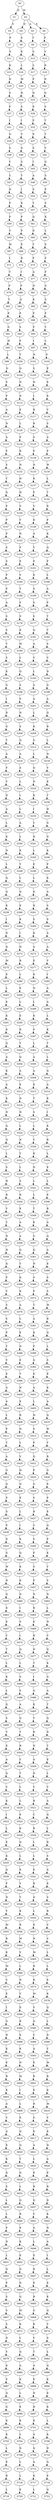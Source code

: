 strict digraph  {
	S0 -> S1 [ label = D ];
	S0 -> S2 [ label = M ];
	S1 -> S3 [ label = S ];
	S2 -> S4 [ label = D ];
	S2 -> S5 [ label = A ];
	S2 -> S6 [ label = E ];
	S3 -> S7 [ label = P ];
	S4 -> S8 [ label = S ];
	S5 -> S9 [ label = T ];
	S6 -> S10 [ label = P ];
	S7 -> S11 [ label = S ];
	S8 -> S12 [ label = E ];
	S9 -> S13 [ label = S ];
	S10 -> S14 [ label = V ];
	S11 -> S15 [ label = K ];
	S12 -> S16 [ label = L ];
	S13 -> S17 [ label = L ];
	S14 -> S18 [ label = R ];
	S15 -> S19 [ label = D ];
	S16 -> S20 [ label = M ];
	S17 -> S21 [ label = F ];
	S18 -> S22 [ label = D ];
	S19 -> S23 [ label = S ];
	S20 -> S24 [ label = H ];
	S21 -> S25 [ label = D ];
	S22 -> S26 [ label = Q ];
	S23 -> S27 [ label = F ];
	S24 -> S28 [ label = S ];
	S25 -> S29 [ label = E ];
	S26 -> S30 [ label = S ];
	S27 -> S31 [ label = I ];
	S28 -> S32 [ label = I ];
	S29 -> S33 [ label = P ];
	S30 -> S34 [ label = T ];
	S31 -> S35 [ label = G ];
	S32 -> S36 [ label = V ];
	S33 -> S37 [ label = P ];
	S34 -> S38 [ label = T ];
	S35 -> S39 [ label = S ];
	S36 -> S40 [ label = G ];
	S37 -> S41 [ label = S ];
	S38 -> S42 [ label = V ];
	S39 -> S43 [ label = Y ];
	S40 -> S44 [ label = S ];
	S41 -> S45 [ label = I ];
	S42 -> S46 [ label = G ];
	S43 -> S47 [ label = Y ];
	S44 -> S48 [ label = Y ];
	S45 -> S49 [ label = A ];
	S46 -> S50 [ label = S ];
	S47 -> S51 [ label = Q ];
	S48 -> S52 [ label = I ];
	S49 -> S53 [ label = S ];
	S50 -> S54 [ label = P ];
	S51 -> S55 [ label = P ];
	S52 -> S56 [ label = K ];
	S53 -> S57 [ label = Y ];
	S54 -> S58 [ label = S ];
	S55 -> S59 [ label = P ];
	S56 -> S60 [ label = P ];
	S57 -> S61 [ label = Q ];
	S58 -> S62 [ label = K ];
	S59 -> S63 [ label = V ];
	S60 -> S64 [ label = P ];
	S61 -> S65 [ label = D ];
	S62 -> S66 [ label = L ];
	S63 -> S67 [ label = M ];
	S64 -> S68 [ label = E ];
	S65 -> S69 [ label = Y ];
	S66 -> S70 [ label = S ];
	S67 -> S71 [ label = I ];
	S68 -> S72 [ label = R ];
	S69 -> S73 [ label = P ];
	S70 -> S74 [ label = F ];
	S71 -> S75 [ label = T ];
	S72 -> S76 [ label = I ];
	S73 -> S77 [ label = A ];
	S74 -> S78 [ label = F ];
	S75 -> S79 [ label = P ];
	S76 -> S80 [ label = F ];
	S77 -> S81 [ label = N ];
	S78 -> S82 [ label = G ];
	S79 -> S83 [ label = T ];
	S80 -> S84 [ label = A ];
	S81 -> S85 [ label = K ];
	S82 -> S86 [ label = S ];
	S83 -> S87 [ label = P ];
	S84 -> S88 [ label = P ];
	S85 -> S89 [ label = P ];
	S86 -> S90 [ label = F ];
	S87 -> S91 [ label = G ];
	S88 -> S92 [ label = S ];
	S89 -> S93 [ label = F ];
	S90 -> S94 [ label = Y ];
	S91 -> S95 [ label = H ];
	S92 -> S96 [ label = F ];
	S93 -> S97 [ label = I ];
	S94 -> S98 [ label = L ];
	S95 -> S99 [ label = L ];
	S96 -> S100 [ label = T ];
	S97 -> S101 [ label = N ];
	S98 -> S102 [ label = P ];
	S99 -> S103 [ label = G ];
	S100 -> S104 [ label = Q ];
	S101 -> S105 [ label = S ];
	S102 -> S106 [ label = P ];
	S103 -> S107 [ label = S ];
	S104 -> S108 [ label = N ];
	S105 -> S109 [ label = N ];
	S106 -> S110 [ label = E ];
	S107 -> S111 [ label = P ];
	S108 -> S112 [ label = D ];
	S109 -> S113 [ label = I ];
	S110 -> S114 [ label = K ];
	S111 -> S115 [ label = A ];
	S112 -> S116 [ label = E ];
	S113 -> S117 [ label = R ];
	S114 -> S118 [ label = V ];
	S115 -> S119 [ label = N ];
	S116 -> S120 [ label = L ];
	S117 -> S121 [ label = R ];
	S118 -> S122 [ label = S ];
	S119 -> S123 [ label = A ];
	S120 -> S124 [ label = P ];
	S121 -> S125 [ label = S ];
	S122 -> S126 [ label = A ];
	S123 -> S127 [ label = F ];
	S124 -> S128 [ label = R ];
	S125 -> S129 [ label = P ];
	S126 -> S130 [ label = P ];
	S127 -> S131 [ label = S ];
	S128 -> S132 [ label = N ];
	S129 -> S133 [ label = N ];
	S130 -> S134 [ label = W ];
	S131 -> S135 [ label = T ];
	S132 -> S136 [ label = H ];
	S133 -> S137 [ label = K ];
	S134 -> S138 [ label = L ];
	S135 -> S139 [ label = Q ];
	S136 -> S140 [ label = H ];
	S137 -> S141 [ label = P ];
	S138 -> S142 [ label = T ];
	S139 -> S143 [ label = P ];
	S140 -> S144 [ label = S ];
	S141 -> S145 [ label = V ];
	S142 -> S146 [ label = R ];
	S143 -> S147 [ label = P ];
	S144 -> S148 [ label = V ];
	S145 -> S149 [ label = K ];
	S146 -> S150 [ label = F ];
	S147 -> S151 [ label = P ];
	S148 -> S152 [ label = N ];
	S149 -> S153 [ label = A ];
	S150 -> S154 [ label = K ];
	S151 -> S155 [ label = S ];
	S152 -> S156 [ label = F ];
	S153 -> S157 [ label = Y ];
	S154 -> S158 [ label = Q ];
	S155 -> S159 [ label = S ];
	S156 -> S160 [ label = E ];
	S157 -> S161 [ label = P ];
	S158 -> S162 [ label = P ];
	S159 -> S163 [ label = P ];
	S160 -> S164 [ label = V ];
	S161 -> S165 [ label = E ];
	S162 -> S166 [ label = L ];
	S163 -> S167 [ label = P ];
	S164 -> S168 [ label = T ];
	S165 -> S169 [ label = S ];
	S166 -> S170 [ label = A ];
	S167 -> S171 [ label = A ];
	S168 -> S172 [ label = S ];
	S169 -> S173 [ label = S ];
	S170 -> S174 [ label = P ];
	S171 -> S175 [ label = S ];
	S172 -> S176 [ label = P ];
	S173 -> S177 [ label = S ];
	S174 -> S178 [ label = T ];
	S175 -> S179 [ label = S ];
	S176 -> S180 [ label = K ];
	S177 -> S181 [ label = Q ];
	S178 -> S182 [ label = T ];
	S179 -> S183 [ label = T ];
	S180 -> S184 [ label = M ];
	S181 -> S185 [ label = A ];
	S182 -> S186 [ label = S ];
	S183 -> S187 [ label = S ];
	S184 -> S188 [ label = L ];
	S185 -> S189 [ label = V ];
	S186 -> S190 [ label = C ];
	S187 -> S191 [ label = K ];
	S188 -> S192 [ label = Q ];
	S189 -> S193 [ label = L ];
	S190 -> S194 [ label = D ];
	S191 -> S195 [ label = G ];
	S192 -> S196 [ label = S ];
	S193 -> S197 [ label = S ];
	S194 -> S198 [ label = G ];
	S195 -> S199 [ label = I ];
	S196 -> S200 [ label = P ];
	S197 -> S201 [ label = A ];
	S198 -> S202 [ label = A ];
	S199 -> S203 [ label = D ];
	S200 -> S204 [ label = N ];
	S201 -> S205 [ label = L ];
	S202 -> S206 [ label = Q ];
	S203 -> S207 [ label = G ];
	S204 -> S208 [ label = S ];
	S205 -> S209 [ label = K ];
	S206 -> S210 [ label = R ];
	S207 -> S211 [ label = T ];
	S208 -> S212 [ label = Q ];
	S209 -> S213 [ label = G ];
	S210 -> S214 [ label = L ];
	S211 -> S215 [ label = A ];
	S212 -> S216 [ label = A ];
	S213 -> S217 [ label = L ];
	S214 -> S218 [ label = N ];
	S215 -> S219 [ label = F ];
	S216 -> S220 [ label = A ];
	S217 -> S221 [ label = Q ];
	S218 -> S222 [ label = V ];
	S219 -> S223 [ label = V ];
	S220 -> S224 [ label = L ];
	S221 -> S225 [ label = D ];
	S222 -> S226 [ label = E ];
	S223 -> S227 [ label = N ];
	S224 -> S228 [ label = I ];
	S225 -> S229 [ label = K ];
	S226 -> S230 [ label = T ];
	S227 -> S231 [ label = A ];
	S228 -> S232 [ label = L ];
	S229 -> S233 [ label = I ];
	S230 -> S234 [ label = H ];
	S231 -> S235 [ label = L ];
	S232 -> S236 [ label = A ];
	S233 -> S237 [ label = Y ];
	S234 -> S238 [ label = G ];
	S235 -> S239 [ label = K ];
	S236 -> S240 [ label = L ];
	S237 -> S241 [ label = N ];
	S238 -> S242 [ label = G ];
	S239 -> S243 [ label = N ];
	S240 -> S244 [ label = K ];
	S241 -> S245 [ label = L ];
	S242 -> S246 [ label = K ];
	S243 -> S247 [ label = L ];
	S244 -> S248 [ label = T ];
	S245 -> S249 [ label = E ];
	S246 -> S250 [ label = P ];
	S247 -> S251 [ label = Q ];
	S248 -> S252 [ label = L ];
	S249 -> S253 [ label = L ];
	S250 -> S254 [ label = E ];
	S251 -> S255 [ label = Q ];
	S252 -> S256 [ label = Q ];
	S253 -> S257 [ label = D ];
	S254 -> S258 [ label = A ];
	S255 -> S259 [ label = K ];
	S256 -> S260 [ label = E ];
	S257 -> S261 [ label = R ];
	S258 -> S262 [ label = S ];
	S259 -> S263 [ label = I ];
	S260 -> S264 [ label = K ];
	S261 -> S265 [ label = S ];
	S262 -> S266 [ label = S ];
	S263 -> S267 [ label = D ];
	S264 -> S268 [ label = I ];
	S265 -> S269 [ label = K ];
	S266 -> S270 [ label = A ];
	S267 -> S271 [ label = Q ];
	S268 -> S272 [ label = H ];
	S269 -> S273 [ label = A ];
	S270 -> S274 [ label = A ];
	S271 -> S275 [ label = M ];
	S272 -> S276 [ label = R ];
	S273 -> S277 [ label = E ];
	S274 -> S278 [ label = V ];
	S275 -> S279 [ label = E ];
	S276 -> S280 [ label = L ];
	S277 -> S281 [ label = K ];
	S278 -> S282 [ label = I ];
	S279 -> S283 [ label = L ];
	S280 -> S284 [ label = E ];
	S281 -> S285 [ label = N ];
	S282 -> S286 [ label = A ];
	S283 -> S287 [ label = E ];
	S284 -> S288 [ label = L ];
	S285 -> S289 [ label = L ];
	S286 -> S290 [ label = A ];
	S287 -> S291 [ label = K ];
	S288 -> S292 [ label = E ];
	S289 -> S293 [ label = K ];
	S290 -> S294 [ label = L ];
	S291 -> S295 [ label = K ];
	S292 -> S296 [ label = R ];
	S293 -> S297 [ label = S ];
	S294 -> S298 [ label = K ];
	S295 -> S299 [ label = Q ];
	S296 -> S300 [ label = T ];
	S297 -> S301 [ label = L ];
	S298 -> S302 [ label = T ];
	S299 -> S303 [ label = A ];
	S300 -> S304 [ label = Q ];
	S301 -> S305 [ label = A ];
	S302 -> S306 [ label = L ];
	S303 -> S307 [ label = K ];
	S304 -> S308 [ label = A ];
	S305 -> S309 [ label = A ];
	S306 -> S310 [ label = Q ];
	S307 -> S311 [ label = A ];
	S308 -> S312 [ label = E ];
	S309 -> S313 [ label = E ];
	S310 -> S314 [ label = A ];
	S311 -> S315 [ label = K ];
	S312 -> S316 [ label = D ];
	S313 -> S317 [ label = T ];
	S314 -> S318 [ label = K ];
	S315 -> S319 [ label = N ];
	S316 -> S320 [ label = N ];
	S317 -> S321 [ label = S ];
	S318 -> S322 [ label = I ];
	S319 -> S323 [ label = Q ];
	S320 -> S324 [ label = L ];
	S321 -> S325 [ label = L ];
	S322 -> S326 [ label = K ];
	S323 -> S327 [ label = Q ];
	S324 -> S328 [ label = N ];
	S325 -> S329 [ label = Y ];
	S326 -> S330 [ label = R ];
	S327 -> S331 [ label = L ];
	S328 -> S332 [ label = T ];
	S329 -> S333 [ label = K ];
	S330 -> S334 [ label = L ];
	S331 -> S335 [ label = S ];
	S332 -> S336 [ label = L ];
	S333 -> S337 [ label = D ];
	S334 -> S338 [ label = E ];
	S335 -> S339 [ label = H ];
	S336 -> S340 [ label = S ];
	S337 -> S341 [ label = L ];
	S338 -> S342 [ label = L ];
	S339 -> S343 [ label = R ];
	S340 -> S344 [ label = R ];
	S341 -> S345 [ label = L ];
	S342 -> S346 [ label = E ];
	S343 -> S347 [ label = V ];
	S344 -> S348 [ label = E ];
	S345 -> S349 [ label = T ];
	S346 -> S350 [ label = R ];
	S347 -> S351 [ label = T ];
	S348 -> S352 [ label = A ];
	S349 -> S353 [ label = K ];
	S350 -> S354 [ label = A ];
	S351 -> S355 [ label = N ];
	S352 -> S356 [ label = A ];
	S353 -> S357 [ label = S ];
	S354 -> S358 [ label = Q ];
	S355 -> S359 [ label = H ];
	S356 -> S360 [ label = Q ];
	S357 -> S361 [ label = Q ];
	S358 -> S362 [ label = A ];
	S359 -> S363 [ label = Q ];
	S360 -> S364 [ label = Y ];
	S361 -> S365 [ label = N ];
	S362 -> S366 [ label = E ];
	S363 -> S367 [ label = P ];
	S364 -> S368 [ label = K ];
	S365 -> S369 [ label = S ];
	S366 -> S370 [ label = S ];
	S367 -> S371 [ label = V ];
	S368 -> S372 [ label = K ];
	S369 -> S373 [ label = P ];
	S370 -> S374 [ label = S ];
	S371 -> S375 [ label = S ];
	S372 -> S376 [ label = A ];
	S373 -> S377 [ label = T ];
	S374 -> S378 [ label = M ];
	S375 -> S379 [ label = S ];
	S376 -> S380 [ label = L ];
	S377 -> S381 [ label = A ];
	S378 -> S382 [ label = R ];
	S379 -> S383 [ label = P ];
	S380 -> S384 [ label = E ];
	S381 -> S385 [ label = K ];
	S382 -> S386 [ label = Q ];
	S383 -> S387 [ label = Y ];
	S384 -> S388 [ label = D ];
	S385 -> S389 [ label = P ];
	S386 -> S390 [ label = L ];
	S387 -> S391 [ label = V ];
	S388 -> S392 [ label = E ];
	S389 -> S393 [ label = A ];
	S390 -> S394 [ label = S ];
	S391 -> S395 [ label = E ];
	S392 -> S396 [ label = T ];
	S393 -> S397 [ label = E ];
	S394 -> S398 [ label = E ];
	S395 -> S399 [ label = A ];
	S396 -> S400 [ label = N ];
	S397 -> S401 [ label = A ];
	S398 -> S402 [ label = K ];
	S399 -> S403 [ label = A ];
	S400 -> S404 [ label = E ];
	S401 -> S405 [ label = L ];
	S402 -> S406 [ label = A ];
	S403 -> S407 [ label = L ];
	S404 -> S408 [ label = R ];
	S405 -> S409 [ label = H ];
	S406 -> S410 [ label = Q ];
	S407 -> S411 [ label = P ];
	S408 -> S412 [ label = N ];
	S409 -> S413 [ label = S ];
	S410 -> S414 [ label = W ];
	S411 -> S415 [ label = T ];
	S412 -> S416 [ label = L ];
	S413 -> S417 [ label = P ];
	S414 -> S418 [ label = Y ];
	S415 -> S419 [ label = A ];
	S416 -> S420 [ label = V ];
	S417 -> S421 [ label = Q ];
	S418 -> S422 [ label = R ];
	S419 -> S423 [ label = G ];
	S420 -> S424 [ label = H ];
	S421 -> S425 [ label = P ];
	S422 -> S426 [ label = G ];
	S423 -> S427 [ label = Q ];
	S424 -> S428 [ label = Q ];
	S425 -> S429 [ label = G ];
	S426 -> S430 [ label = E ];
	S427 -> S431 [ label = P ];
	S428 -> S432 [ label = E ];
	S429 -> S433 [ label = S ];
	S430 -> S434 [ label = P ];
	S431 -> S435 [ label = G ];
	S432 -> S436 [ label = L ];
	S433 -> S437 [ label = R ];
	S434 -> S438 [ label = E ];
	S435 -> S439 [ label = P ];
	S436 -> S440 [ label = I ];
	S437 -> S441 [ label = Y ];
	S438 -> S442 [ label = Q ];
	S439 -> S443 [ label = D ];
	S440 -> S444 [ label = K ];
	S441 -> S445 [ label = S ];
	S442 -> S446 [ label = P ];
	S443 -> S447 [ label = G ];
	S444 -> S448 [ label = Q ];
	S445 -> S449 [ label = P ];
	S446 -> S450 [ label = K ];
	S447 -> S451 [ label = W ];
	S448 -> S452 [ label = K ];
	S449 -> S453 [ label = S ];
	S450 -> S454 [ label = T ];
	S451 -> S455 [ label = N ];
	S452 -> S456 [ label = K ];
	S453 -> S457 [ label = P ];
	S454 -> S458 [ label = S ];
	S455 -> S459 [ label = Q ];
	S456 -> S460 [ label = D ];
	S457 -> S461 [ label = N ];
	S458 -> S462 [ label = N ];
	S459 -> S463 [ label = E ];
	S460 -> S464 [ label = I ];
	S461 -> S465 [ label = R ];
	S462 -> S466 [ label = L ];
	S463 -> S467 [ label = E ];
	S464 -> S468 [ label = S ];
	S465 -> S469 [ label = E ];
	S466 -> S470 [ label = N ];
	S467 -> S471 [ label = Y ];
	S468 -> S472 [ label = I ];
	S469 -> S473 [ label = R ];
	S470 -> S474 [ label = V ];
	S471 -> S475 [ label = T ];
	S472 -> S476 [ label = Q ];
	S473 -> S477 [ label = N ];
	S474 -> S478 [ label = Q ];
	S475 -> S479 [ label = L ];
	S476 -> S480 [ label = L ];
	S477 -> S481 [ label = T ];
	S478 -> S482 [ label = K ];
	S479 -> S483 [ label = K ];
	S480 -> S484 [ label = S ];
	S481 -> S485 [ label = I ];
	S482 -> S486 [ label = G ];
	S483 -> S487 [ label = L ];
	S484 -> S488 [ label = S ];
	S485 -> S489 [ label = G ];
	S486 -> S490 [ label = A ];
	S487 -> S491 [ label = Q ];
	S488 -> S492 [ label = A ];
	S489 -> S493 [ label = K ];
	S490 -> S494 [ label = T ];
	S491 -> S495 [ label = S ];
	S492 -> S496 [ label = Q ];
	S493 -> S497 [ label = T ];
	S494 -> S498 [ label = Q ];
	S495 -> S499 [ label = V ];
	S496 -> S500 [ label = T ];
	S497 -> S501 [ label = R ];
	S498 -> S502 [ label = D ];
	S499 -> S503 [ label = E ];
	S500 -> S504 [ label = R ];
	S501 -> S505 [ label = N ];
	S502 -> S506 [ label = T ];
	S503 -> S507 [ label = A ];
	S504 -> S508 [ label = C ];
	S505 -> S509 [ label = A ];
	S506 -> S510 [ label = E ];
	S507 -> S511 [ label = Q ];
	S508 -> S512 [ label = T ];
	S509 -> S513 [ label = D ];
	S510 -> S514 [ label = L ];
	S511 -> S515 [ label = C ];
	S512 -> S516 [ label = L ];
	S513 -> S517 [ label = T ];
	S514 -> S518 [ label = V ];
	S515 -> S519 [ label = K ];
	S516 -> S520 [ label = L ];
	S517 -> S521 [ label = R ];
	S518 -> S522 [ label = A ];
	S519 -> S523 [ label = I ];
	S520 -> S524 [ label = E ];
	S521 -> S525 [ label = C ];
	S522 -> S526 [ label = Q ];
	S523 -> S527 [ label = L ];
	S524 -> S528 [ label = K ];
	S525 -> S529 [ label = R ];
	S526 -> S530 [ label = L ];
	S527 -> S531 [ label = E ];
	S528 -> S532 [ label = Q ];
	S529 -> S533 [ label = L ];
	S530 -> S534 [ label = R ];
	S531 -> S535 [ label = K ];
	S532 -> S536 [ label = L ];
	S533 -> S537 [ label = L ];
	S534 -> S538 [ label = S ];
	S535 -> S539 [ label = Q ];
	S536 -> S540 [ label = E ];
	S537 -> S541 [ label = E ];
	S538 -> S542 [ label = A ];
	S539 -> S543 [ label = F ];
	S540 -> S544 [ label = Y ];
	S541 -> S545 [ label = R ];
	S542 -> S546 [ label = E ];
	S543 -> S547 [ label = N ];
	S544 -> S548 [ label = T ];
	S545 -> S549 [ label = Q ];
	S546 -> S550 [ label = S ];
	S547 -> S551 [ label = Y ];
	S548 -> S552 [ label = K ];
	S549 -> S553 [ label = L ];
	S550 -> S554 [ label = R ];
	S551 -> S555 [ label = M ];
	S552 -> S556 [ label = R ];
	S553 -> S557 [ label = E ];
	S554 -> S558 [ label = C ];
	S555 -> S559 [ label = R ];
	S556 -> S560 [ label = M ];
	S557 -> S561 [ label = N ];
	S558 -> S562 [ label = C ];
	S559 -> S563 [ label = K ];
	S560 -> S564 [ label = V ];
	S561 -> S565 [ label = M ];
	S562 -> S566 [ label = L ];
	S563 -> S567 [ label = M ];
	S564 -> S568 [ label = L ];
	S565 -> S569 [ label = R ];
	S566 -> S570 [ label = L ];
	S567 -> S571 [ label = V ];
	S568 -> S572 [ label = N ];
	S569 -> S573 [ label = R ];
	S570 -> S574 [ label = E ];
	S571 -> S575 [ label = E ];
	S572 -> S576 [ label = V ];
	S573 -> S577 [ label = M ];
	S574 -> S578 [ label = K ];
	S575 -> S579 [ label = I ];
	S576 -> S580 [ label = E ];
	S577 -> S581 [ label = V ];
	S578 -> S582 [ label = Q ];
	S579 -> S583 [ label = G ];
	S580 -> S584 [ label = R ];
	S581 -> S585 [ label = Q ];
	S582 -> S586 [ label = L ];
	S583 -> S587 [ label = N ];
	S584 -> S588 [ label = E ];
	S585 -> S589 [ label = C ];
	S586 -> S590 [ label = D ];
	S587 -> S591 [ label = K ];
	S588 -> S592 [ label = K ];
	S589 -> S593 [ label = A ];
	S590 -> S594 [ label = Y ];
	S591 -> S595 [ label = E ];
	S592 -> S596 [ label = N ];
	S593 -> S597 [ label = E ];
	S594 -> S598 [ label = M ];
	S595 -> S599 [ label = R ];
	S596 -> S600 [ label = M ];
	S597 -> S601 [ label = R ];
	S598 -> S602 [ label = R ];
	S599 -> S603 [ label = K ];
	S600 -> S604 [ label = I ];
	S601 -> S605 [ label = E ];
	S602 -> S606 [ label = K ];
	S603 -> S607 [ label = A ];
	S604 -> S608 [ label = L ];
	S605 -> S609 [ label = R ];
	S606 -> S610 [ label = M ];
	S607 -> S611 [ label = V ];
	S608 -> S612 [ label = E ];
	S609 -> S613 [ label = G ];
	S610 -> S614 [ label = V ];
	S611 -> S615 [ label = A ];
	S612 -> S616 [ label = Q ];
	S613 -> S617 [ label = E ];
	S614 -> S618 [ label = E ];
	S615 -> S619 [ label = E ];
	S616 -> S620 [ label = Q ];
	S617 -> S621 [ label = A ];
	S618 -> S622 [ label = N ];
	S619 -> S623 [ label = K ];
	S620 -> S624 [ label = T ];
	S621 -> S625 [ label = L ];
	S622 -> S626 [ label = A ];
	S623 -> S627 [ label = Q ];
	S624 -> S628 [ label = Q ];
	S625 -> S629 [ label = E ];
	S626 -> S630 [ label = E ];
	S627 -> S631 [ label = S ];
	S628 -> S632 [ label = L ];
	S629 -> S633 [ label = R ];
	S630 -> S634 [ label = R ];
	S631 -> S635 [ label = L ];
	S632 -> S636 [ label = Q ];
	S633 -> S637 [ label = Q ];
	S634 -> S638 [ label = D ];
	S635 -> S639 [ label = L ];
	S636 -> S640 [ label = R ];
	S637 -> S641 [ label = V ];
	S638 -> S642 [ label = K ];
	S639 -> S643 [ label = P ];
	S640 -> S644 [ label = E ];
	S641 -> S645 [ label = A ];
	S642 -> S646 [ label = N ];
	S643 -> S647 [ label = N ];
	S644 -> S648 [ label = K ];
	S645 -> S649 [ label = L ];
	S646 -> S650 [ label = A ];
	S647 -> S651 [ label = L ];
	S648 -> S652 [ label = E ];
	S649 -> S653 [ label = E ];
	S650 -> S654 [ label = I ];
	S651 -> S655 [ label = Q ];
	S652 -> S656 [ label = Q ];
	S653 -> S657 [ label = R ];
	S654 -> S658 [ label = L ];
	S655 -> S659 [ label = P ];
	S656 -> S660 [ label = D ];
	S657 -> S661 [ label = E ];
	S658 -> S662 [ label = E ];
	S659 -> S663 [ label = S ];
	S660 -> S664 [ label = Q ];
	S661 -> S665 [ label = R ];
	S662 -> S666 [ label = K ];
	S663 -> S667 [ label = S ];
	S664 -> S668 [ label = M ];
	S665 -> S669 [ label = G ];
	S666 -> S670 [ label = Q ];
	S667 -> S671 [ label = S ];
	S668 -> S672 [ label = K ];
	S669 -> S673 [ label = R ];
	S670 -> S674 [ label = V ];
	S671 -> S675 [ label = D ];
	S672 -> S676 [ label = L ];
	S673 -> S677 [ label = V ];
	S674 -> S678 [ label = S ];
	S675 -> S679 [ label = V ];
	S676 -> S680 [ label = Q ];
	S677 -> S681 [ label = T ];
	S678 -> S682 [ label = L ];
	S679 -> S683 [ label = K ];
	S680 -> S684 [ label = A ];
	S681 -> S685 [ label = A ];
	S682 -> S686 [ label = Q ];
	S683 -> S687 [ label = S ];
	S684 -> S688 [ label = K ];
	S685 -> S689 [ label = E ];
	S686 -> S690 [ label = K ];
	S687 -> S691 [ label = Q ];
	S688 -> S692 [ label = L ];
	S689 -> S693 [ label = N ];
	S690 -> S694 [ label = E ];
	S691 -> S695 [ label = G ];
	S692 -> S696 [ label = E ];
	S693 -> S697 [ label = R ];
	S694 -> S698 [ label = K ];
	S695 -> S699 [ label = K ];
	S696 -> S700 [ label = K ];
	S697 -> S701 [ label = E ];
	S698 -> S702 [ label = L ];
	S699 -> S703 [ label = K ];
	S700 -> S704 [ label = L ];
	S701 -> S705 [ label = A ];
	S702 -> S706 [ label = K ];
	S703 -> S707 [ label = L ];
	S704 -> S708 [ label = D ];
	S705 -> S709 [ label = Q ];
	S706 -> S710 [ label = D ];
	S707 -> S711 [ label = E ];
	S708 -> S712 [ label = L ];
	S709 -> S713 [ label = A ];
	S710 -> S714 [ label = Q ];
	S711 -> S715 [ label = R ];
	S712 -> S716 [ label = L ];
	S713 -> S717 [ label = K ];
	S714 -> S718 [ label = E ];
	S715 -> S719 [ label = L ];
	S716 -> S720 [ label = E ];
	S717 -> S721 [ label = L ];
	S718 -> S722 [ label = Q ];
}
